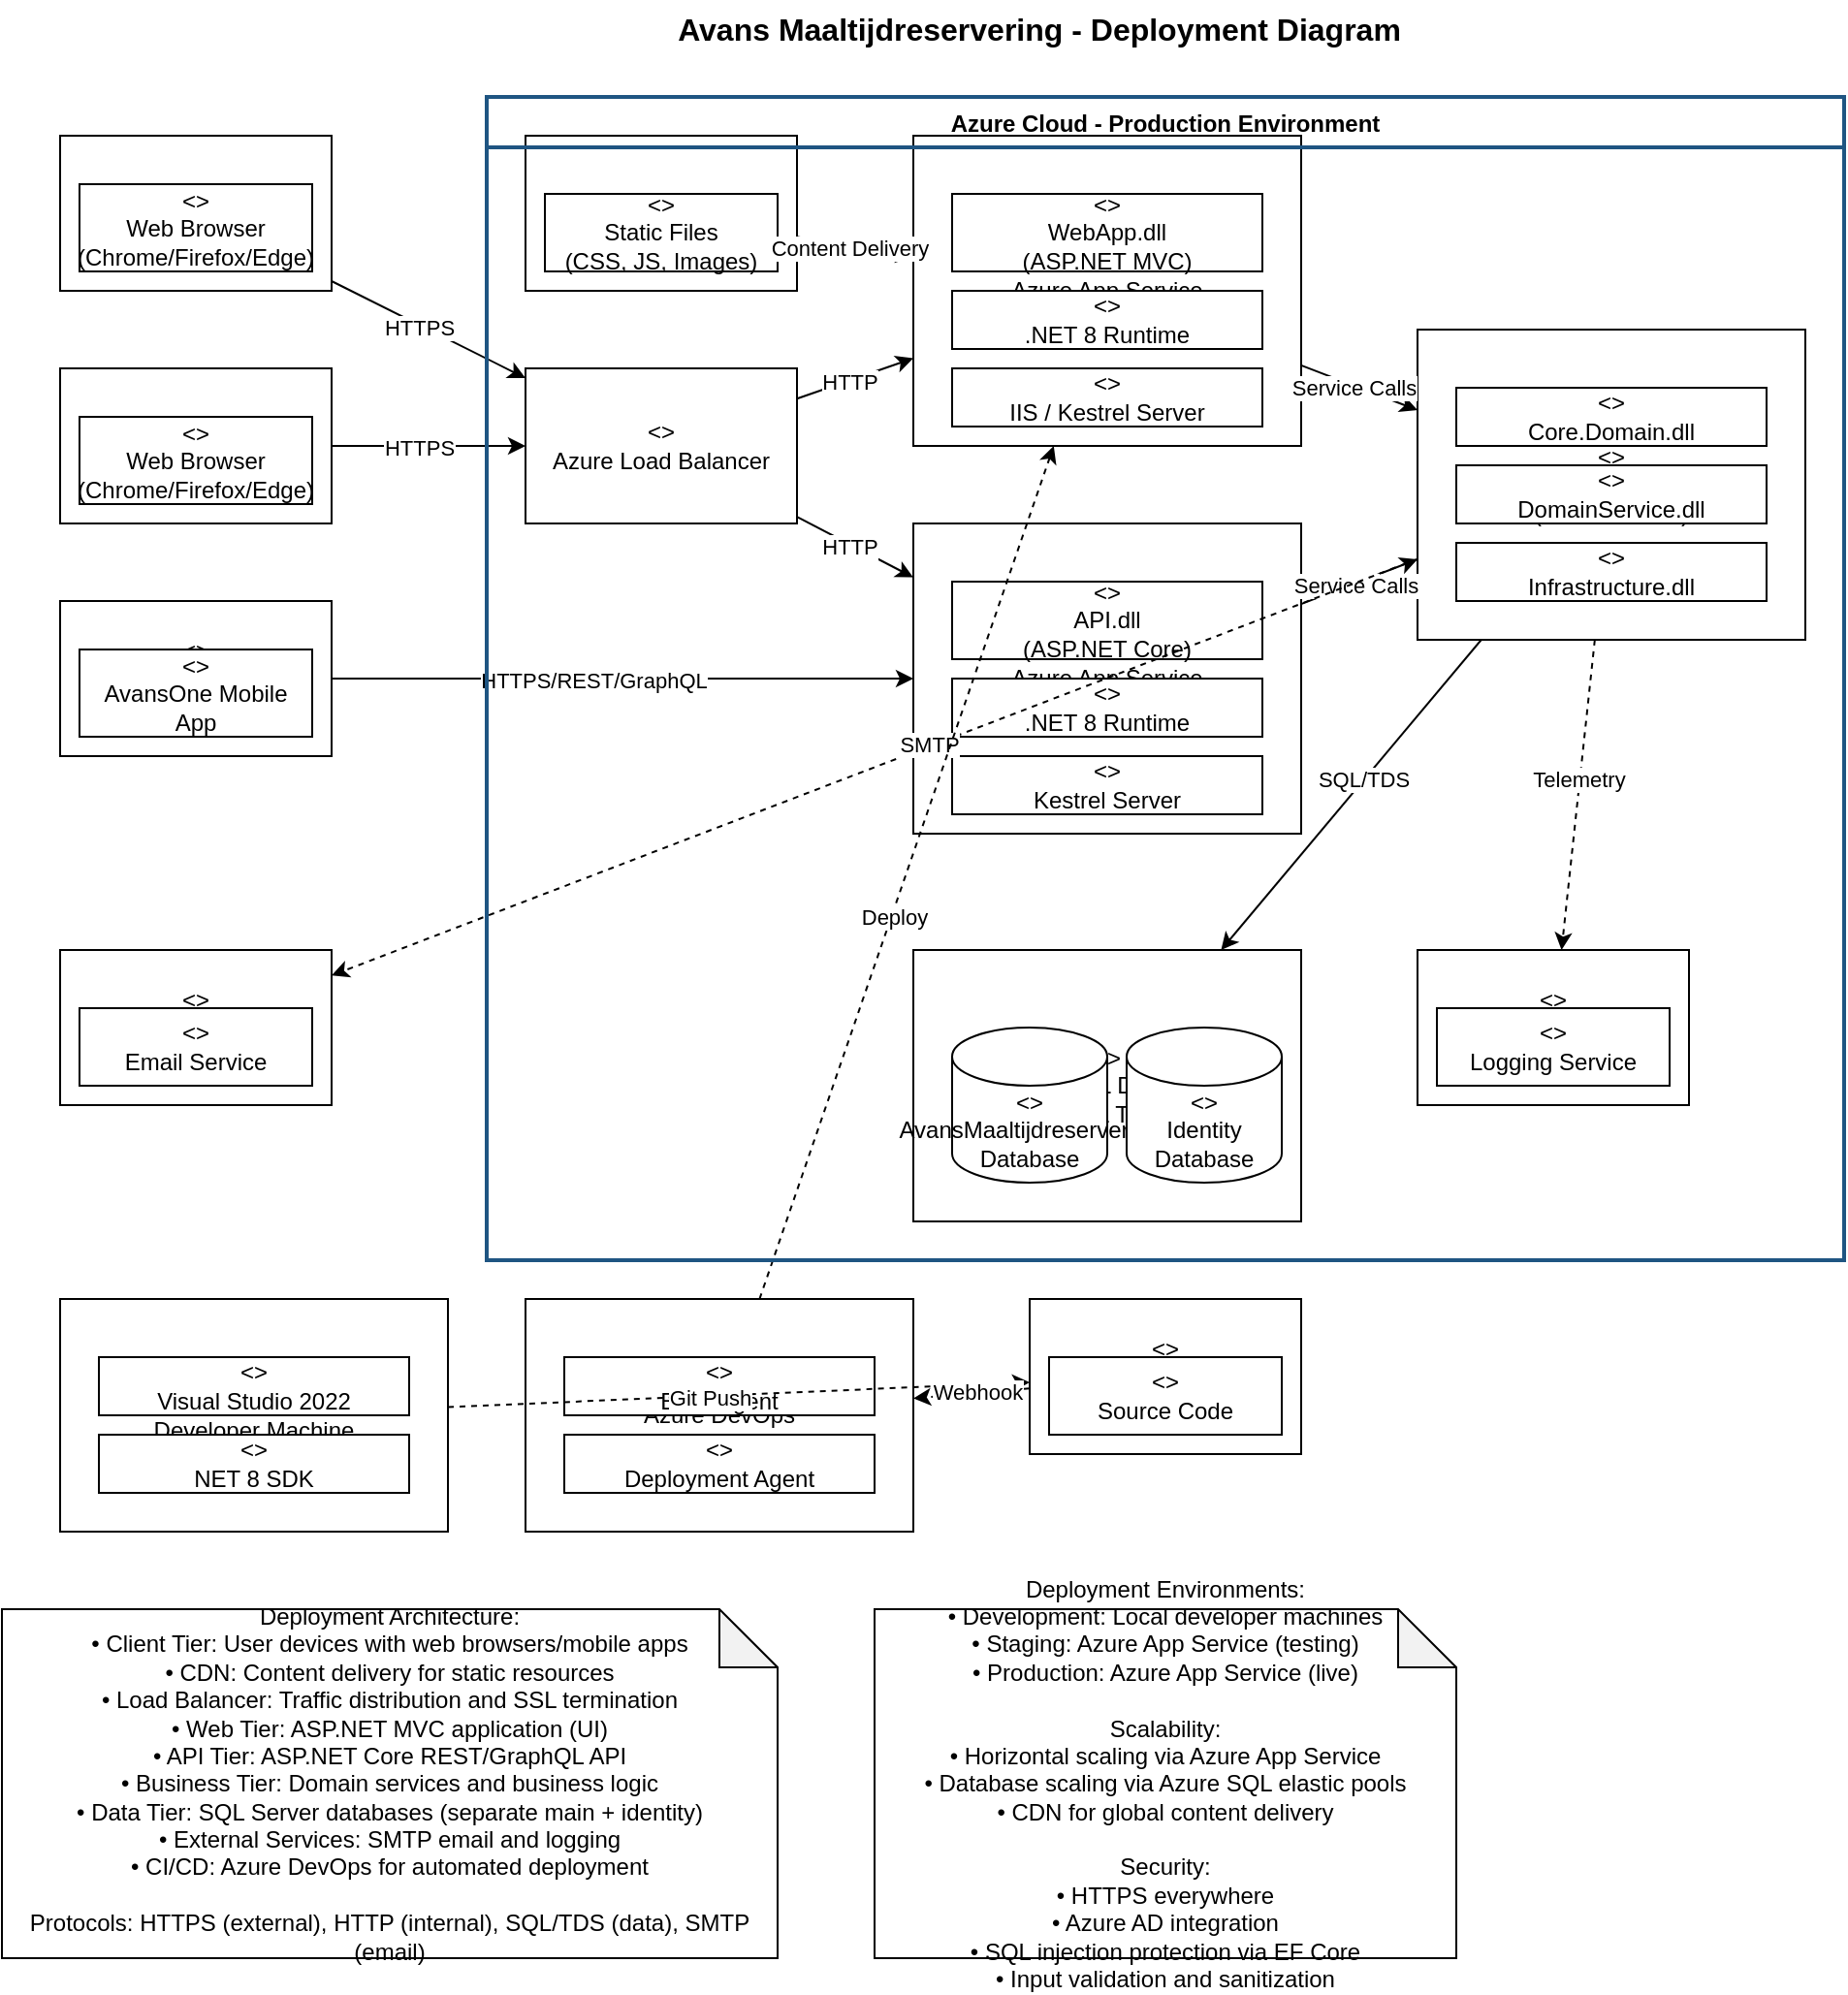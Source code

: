 <?xml version="1.0" encoding="UTF-8"?>
<mxfile version="22.1.16">
  <diagram name="Deployment Diagram - Entire System" id="deployment-system">
    <mxGraphModel dx="1422" dy="794" grid="1" gridSize="10" guides="1" tooltips="1" connect="1" arrows="1" fold="1" page="1" pageScale="1" pageWidth="1169" pageHeight="1654" math="0" shadow="0">
      <root>
        <mxCell id="0" />
        <mxCell id="1" parent="0" />
        
        <!-- Title -->
        <mxCell id="title" value="Avans Maaltijdreservering - Deployment Diagram" style="text;html=1;align=center;verticalAlign=middle;whiteSpace=wrap;rounded=0;fontStyle=1;fontSize=16;" vertex="1" parent="1">
          <mxGeometry x="350" y="30" width="470" height="30" as="geometry" />
        </mxCell>

        <!-- Client Devices -->
        <mxCell id="student-laptop" value="&lt;&lt;device&gt;&gt;&#xa;Student Laptop/PC" style="html=1;dropTarget=0;whiteSpace=wrap;" vertex="1" parent="1">
          <mxGeometry x="80" y="100" width="140" height="80" as="geometry" />
        </mxCell>
        <mxCell id="student-browser" value="&lt;&lt;execution environment&gt;&gt;&#xa;Web Browser&#xa;(Chrome/Firefox/Edge)" style="html=1;dropTarget=0;whiteSpace=wrap;" vertex="1" parent="student-laptop">
          <mxGeometry x="10" y="25" width="120" height="45" as="geometry" />
        </mxCell>

        <mxCell id="employee-laptop" value="&lt;&lt;device&gt;&gt;&#xa;Employee Laptop/PC" style="html=1;dropTarget=0;whiteSpace=wrap;" vertex="1" parent="1">
          <mxGeometry x="80" y="220" width="140" height="80" as="geometry" />
        </mxCell>
        <mxCell id="employee-browser" value="&lt;&lt;execution environment&gt;&gt;&#xa;Web Browser&#xa;(Chrome/Firefox/Edge)" style="html=1;dropTarget=0;whiteSpace=wrap;" vertex="1" parent="employee-laptop">
          <mxGeometry x="10" y="25" width="120" height="45" as="geometry" />
        </mxCell>

        <mxCell id="mobile-device" value="&lt;&lt;device&gt;&gt;&#xa;Mobile Device&#xa;(Android/iOS)" style="html=1;dropTarget=0;whiteSpace=wrap;" vertex="1" parent="1">
          <mxGeometry x="80" y="340" width="140" height="80" as="geometry" />
        </mxCell>
        <mxCell id="mobile-app" value="&lt;&lt;artifact&gt;&gt;&#xa;AvansOne Mobile App" style="html=1;dropTarget=0;whiteSpace=wrap;" vertex="1" parent="mobile-device">
          <mxGeometry x="10" y="25" width="120" height="45" as="geometry" />
        </mxCell>

        <!-- Load Balancer -->
        <mxCell id="load-balancer" value="&lt;&lt;device&gt;&gt;&#xa;Azure Load Balancer" style="html=1;dropTarget=0;whiteSpace=wrap;" vertex="1" parent="1">
          <mxGeometry x="320" y="220" width="140" height="80" as="geometry" />
        </mxCell>

        <!-- Web Server Node -->
        <mxCell id="web-server-node" value="&lt;&lt;node&gt;&gt;&#xa;Azure App Service&#xa;(Web Tier)" style="html=1;dropTarget=0;whiteSpace=wrap;" vertex="1" parent="1">
          <mxGeometry x="520" y="100" width="200" height="160" as="geometry" />
        </mxCell>
        <mxCell id="webapp-artifact" value="&lt;&lt;artifact&gt;&gt;&#xa;WebApp.dll&#xa;(ASP.NET MVC)" style="html=1;dropTarget=0;whiteSpace=wrap;" vertex="1" parent="web-server-node">
          <mxGeometry x="20" y="30" width="160" height="40" as="geometry" />
        </mxCell>
        <mxCell id="webapp-runtime" value="&lt;&lt;execution environment&gt;&gt;&#xa;.NET 8 Runtime" style="html=1;dropTarget=0;whiteSpace=wrap;" vertex="1" parent="web-server-node">
          <mxGeometry x="20" y="80" width="160" height="30" as="geometry" />
        </mxCell>
        <mxCell id="webapp-iis" value="&lt;&lt;execution environment&gt;&gt;&#xa;IIS / Kestrel Server" style="html=1;dropTarget=0;whiteSpace=wrap;" vertex="1" parent="web-server-node">
          <mxGeometry x="20" y="120" width="160" height="30" as="geometry" />
        </mxCell>

        <!-- API Server Node -->
        <mxCell id="api-server-node" value="&lt;&lt;node&gt;&gt;&#xa;Azure App Service&#xa;(API Tier)" style="html=1;dropTarget=0;whiteSpace=wrap;" vertex="1" parent="1">
          <mxGeometry x="520" y="300" width="200" height="160" as="geometry" />
        </mxCell>
        <mxCell id="api-artifact" value="&lt;&lt;artifact&gt;&gt;&#xa;API.dll&#xa;(ASP.NET Core)" style="html=1;dropTarget=0;whiteSpace=wrap;" vertex="1" parent="api-server-node">
          <mxGeometry x="20" y="30" width="160" height="40" as="geometry" />
        </mxCell>
        <mxCell id="api-runtime" value="&lt;&lt;execution environment&gt;&gt;&#xa;.NET 8 Runtime" style="html=1;dropTarget=0;whiteSpace=wrap;" vertex="1" parent="api-server-node">
          <mxGeometry x="20" y="80" width="160" height="30" as="geometry" />
        </mxCell>
        <mxCell id="api-server" value="&lt;&lt;execution environment&gt;&gt;&#xa;Kestrel Server" style="html=1;dropTarget=0;whiteSpace=wrap;" vertex="1" parent="api-server-node">
          <mxGeometry x="20" y="120" width="160" height="30" as="geometry" />
        </mxCell>

        <!-- Business Logic Server Node -->
        <mxCell id="business-server-node" value="&lt;&lt;node&gt;&gt;&#xa;Azure App Service&#xa;(Business Tier)" style="html=1;dropTarget=0;whiteSpace=wrap;" vertex="1" parent="1">
          <mxGeometry x="780" y="200" width="200" height="160" as="geometry" />
        </mxCell>
        <mxCell id="domain-artifact" value="&lt;&lt;artifact&gt;&gt;&#xa;Core.Domain.dll" style="html=1;dropTarget=0;whiteSpace=wrap;" vertex="1" parent="business-server-node">
          <mxGeometry x="20" y="30" width="160" height="30" as="geometry" />
        </mxCell>
        <mxCell id="services-artifact" value="&lt;&lt;artifact&gt;&gt;&#xa;DomainService.dll" style="html=1;dropTarget=0;whiteSpace=wrap;" vertex="1" parent="business-server-node">
          <mxGeometry x="20" y="70" width="160" height="30" as="geometry" />
        </mxCell>
        <mxCell id="infra-artifact" value="&lt;&lt;artifact&gt;&gt;&#xa;Infrastructure.dll" style="html=1;dropTarget=0;whiteSpace=wrap;" vertex="1" parent="business-server-node">
          <mxGeometry x="20" y="110" width="160" height="30" as="geometry" />
        </mxCell>

        <!-- Database Server Node -->
        <mxCell id="db-server-node" value="&lt;&lt;node&gt;&gt;&#xa;Azure SQL Database&#xa;(Data Tier)" style="html=1;dropTarget=0;whiteSpace=wrap;" vertex="1" parent="1">
          <mxGeometry x="520" y="520" width="200" height="140" as="geometry" />
        </mxCell>
        <mxCell id="main-db" value="&lt;&lt;artifact&gt;&gt;&#xa;AvansMaaltijdreservering&#xa;Database" style="shape=cylinder3;whiteSpace=wrap;html=1;boundedLbl=1;backgroundOutline=1;size=15;" vertex="1" parent="db-server-node">
          <mxGeometry x="20" y="40" width="80" height="80" as="geometry" />
        </mxCell>
        <mxCell id="identity-db" value="&lt;&lt;artifact&gt;&gt;&#xa;Identity&#xa;Database" style="shape=cylinder3;whiteSpace=wrap;html=1;boundedLbl=1;backgroundOutline=1;size=15;" vertex="1" parent="db-server-node">
          <mxGeometry x="110" y="40" width="80" height="80" as="geometry" />
        </mxCell>

        <!-- External Services -->
        <mxCell id="email-server" value="&lt;&lt;node&gt;&gt;&#xa;SMTP Server&#xa;(External)" style="html=1;dropTarget=0;whiteSpace=wrap;" vertex="1" parent="1">
          <mxGeometry x="80" y="520" width="140" height="80" as="geometry" />
        </mxCell>
        <mxCell id="email-service" value="&lt;&lt;artifact&gt;&gt;&#xa;Email Service" style="html=1;dropTarget=0;whiteSpace=wrap;" vertex="1" parent="email-server">
          <mxGeometry x="10" y="30" width="120" height="40" as="geometry" />
        </mxCell>

        <mxCell id="log-server" value="&lt;&lt;node&gt;&gt;&#xa;Azure Monitor /&#xa;Application Insights" style="html=1;dropTarget=0;whiteSpace=wrap;" vertex="1" parent="1">
          <mxGeometry x="780" y="520" width="140" height="80" as="geometry" />
        </mxCell>
        <mxCell id="log-service" value="&lt;&lt;artifact&gt;&gt;&#xa;Logging Service" style="html=1;dropTarget=0;whiteSpace=wrap;" vertex="1" parent="log-server">
          <mxGeometry x="10" y="30" width="120" height="40" as="geometry" />
        </mxCell>

        <!-- CDN -->
        <mxCell id="cdn-node" value="&lt;&lt;node&gt;&gt;&#xa;Azure CDN" style="html=1;dropTarget=0;whiteSpace=wrap;" vertex="1" parent="1">
          <mxGeometry x="320" y="100" width="140" height="80" as="geometry" />
        </mxCell>
        <mxCell id="static-files" value="&lt;&lt;artifact&gt;&gt;&#xa;Static Files&#xa;(CSS, JS, Images)" style="html=1;dropTarget=0;whiteSpace=wrap;" vertex="1" parent="cdn-node">
          <mxGeometry x="10" y="30" width="120" height="40" as="geometry" />
        </mxCell>

        <!-- Development Environment -->
        <mxCell id="dev-env" value="&lt;&lt;node&gt;&gt;&#xa;Developer Machine" style="html=1;dropTarget=0;whiteSpace=wrap;" vertex="1" parent="1">
          <mxGeometry x="80" y="700" width="200" height="120" as="geometry" />
        </mxCell>
        <mxCell id="visual-studio" value="&lt;&lt;execution environment&gt;&gt;&#xa;Visual Studio 2022" style="html=1;dropTarget=0;whiteSpace=wrap;" vertex="1" parent="dev-env">
          <mxGeometry x="20" y="30" width="160" height="30" as="geometry" />
        </mxCell>
        <mxCell id="dotnet-sdk" value="&lt;&lt;execution environment&gt;&gt;&#xa;NET 8 SDK" style="html=1;dropTarget=0;whiteSpace=wrap;" vertex="1" parent="dev-env">
          <mxGeometry x="20" y="70" width="160" height="30" as="geometry" />
        </mxCell>

        <!-- CI/CD Pipeline -->
        <mxCell id="cicd-node" value="&lt;&lt;node&gt;&gt;&#xa;Azure DevOps&#xa;(CI/CD Pipeline)" style="html=1;dropTarget=0;whiteSpace=wrap;" vertex="1" parent="1">
          <mxGeometry x="320" y="700" width="200" height="120" as="geometry" />
        </mxCell>
        <mxCell id="build-agent" value="&lt;&lt;execution environment&gt;&gt;&#xa;Build Agent" style="html=1;dropTarget=0;whiteSpace=wrap;" vertex="1" parent="cicd-node">
          <mxGeometry x="20" y="30" width="160" height="30" as="geometry" />
        </mxCell>
        <mxCell id="deployment-agent" value="&lt;&lt;execution environment&gt;&gt;&#xa;Deployment Agent" style="html=1;dropTarget=0;whiteSpace=wrap;" vertex="1" parent="cicd-node">
          <mxGeometry x="20" y="70" width="160" height="30" as="geometry" />
        </mxCell>

        <!-- Version Control -->
        <mxCell id="git-repo" value="&lt;&lt;node&gt;&gt;&#xa;Git Repository&#xa;(GitHub)" style="html=1;dropTarget=0;whiteSpace=wrap;" vertex="1" parent="1">
          <mxGeometry x="580" y="700" width="140" height="80" as="geometry" />
        </mxCell>
        <mxCell id="source-code" value="&lt;&lt;artifact&gt;&gt;&#xa;Source Code" style="html=1;dropTarget=0;whiteSpace=wrap;" vertex="1" parent="git-repo">
          <mxGeometry x="10" y="30" width="120" height="40" as="geometry" />
        </mxCell>

        <!-- Connections -->
        <!-- Client to Load Balancer -->
        <mxCell id="conn1" value="" style="endArrow=classic;html=1;rounded=0;" edge="1" parent="1" source="student-laptop" target="load-balancer">
          <mxGeometry width="50" height="50" relative="1" as="geometry">
            <mxPoint x="250" y="140" as="sourcePoint" />
            <mxPoint x="300" y="90" as="targetPoint" />
          </mxGeometry>
        </mxCell>
        <mxCell id="conn1-label" value="HTTPS" style="edgeLabel;html=1;align=center;verticalAlign=middle;resizable=0;points=[];" vertex="1" connectable="0" parent="conn1">
          <mxGeometry x="-0.1" y="-1" relative="1" as="geometry">
            <mxPoint as="offset" />
          </mxGeometry>
        </mxCell>

        <mxCell id="conn2" value="" style="endArrow=classic;html=1;rounded=0;" edge="1" parent="1" source="employee-laptop" target="load-balancer">
          <mxGeometry width="50" height="50" relative="1" as="geometry">
            <mxPoint x="220" y="260" as="sourcePoint" />
            <mxPoint x="320" y="260" as="targetPoint" />
          </mxGeometry>
        </mxCell>
        <mxCell id="conn2-label" value="HTTPS" style="edgeLabel;html=1;align=center;verticalAlign=middle;resizable=0;points=[];" vertex="1" connectable="0" parent="conn2">
          <mxGeometry x="-0.1" y="-1" relative="1" as="geometry">
            <mxPoint as="offset" />
          </mxGeometry>
        </mxCell>

        <mxCell id="conn3" value="" style="endArrow=classic;html=1;rounded=0;" edge="1" parent="1" source="mobile-device" target="api-server-node">
          <mxGeometry width="50" height="50" relative="1" as="geometry">
            <mxPoint x="220" y="380" as="sourcePoint" />
            <mxPoint x="520" y="380" as="targetPoint" />
          </mxGeometry>
        </mxCell>
        <mxCell id="conn3-label" value="HTTPS/REST/GraphQL" style="edgeLabel;html=1;align=center;verticalAlign=middle;resizable=0;points=[];" vertex="1" connectable="0" parent="conn3">
          <mxGeometry x="-0.1" y="-1" relative="1" as="geometry">
            <mxPoint as="offset" />
          </mxGeometry>
        </mxCell>

        <!-- Load Balancer to Web Servers -->
        <mxCell id="conn4" value="" style="endArrow=classic;html=1;rounded=0;" edge="1" parent="1" source="load-balancer" target="web-server-node">
          <mxGeometry width="50" height="50" relative="1" as="geometry">
            <mxPoint x="460" y="220" as="sourcePoint" />
            <mxPoint x="520" y="180" as="targetPoint" />
          </mxGeometry>
        </mxCell>
        <mxCell id="conn4-label" value="HTTP" style="edgeLabel;html=1;align=center;verticalAlign=middle;resizable=0;points=[];" vertex="1" connectable="0" parent="conn4">
          <mxGeometry x="-0.1" y="-1" relative="1" as="geometry">
            <mxPoint as="offset" />
          </mxGeometry>
        </mxCell>

        <mxCell id="conn5" value="" style="endArrow=classic;html=1;rounded=0;" edge="1" parent="1" source="load-balancer" target="api-server-node">
          <mxGeometry width="50" height="50" relative="1" as="geometry">
            <mxPoint x="460" y="280" as="sourcePoint" />
            <mxPoint x="520" y="340" as="targetPoint" />
          </mxGeometry>
        </mxCell>
        <mxCell id="conn5-label" value="HTTP" style="edgeLabel;html=1;align=center;verticalAlign=middle;resizable=0;points=[];" vertex="1" connectable="0" parent="conn5">
          <mxGeometry x="-0.1" y="-1" relative="1" as="geometry">
            <mxPoint as="offset" />
          </mxGeometry>
        </mxCell>

        <!-- Web/API to Business Logic -->
        <mxCell id="conn6" value="" style="endArrow=classic;html=1;rounded=0;" edge="1" parent="1" source="web-server-node" target="business-server-node">
          <mxGeometry width="50" height="50" relative="1" as="geometry">
            <mxPoint x="720" y="180" as="sourcePoint" />
            <mxPoint x="780" y="240" as="targetPoint" />
          </mxGeometry>
        </mxCell>
        <mxCell id="conn6-label" value="Service Calls" style="edgeLabel;html=1;align=center;verticalAlign=middle;resizable=0;points=[];" vertex="1" connectable="0" parent="conn6">
          <mxGeometry x="-0.1" y="-1" relative="1" as="geometry">
            <mxPoint as="offset" />
          </mxGeometry>
        </mxCell>

        <mxCell id="conn7" value="" style="endArrow=classic;html=1;rounded=0;" edge="1" parent="1" source="api-server-node" target="business-server-node">
          <mxGeometry width="50" height="50" relative="1" as="geometry">
            <mxPoint x="720" y="380" as="sourcePoint" />
            <mxPoint x="780" y="320" as="targetPoint" />
          </mxGeometry>
        </mxCell>
        <mxCell id="conn7-label" value="Service Calls" style="edgeLabel;html=1;align=center;verticalAlign=middle;resizable=0;points=[];" vertex="1" connectable="0" parent="conn7">
          <mxGeometry x="-0.1" y="-1" relative="1" as="geometry">
            <mxPoint as="offset" />
          </mxGeometry>
        </mxCell>

        <!-- Business Logic to Database -->
        <mxCell id="conn8" value="" style="endArrow=classic;html=1;rounded=0;" edge="1" parent="1" source="business-server-node" target="db-server-node">
          <mxGeometry width="50" height="50" relative="1" as="geometry">
            <mxPoint x="820" y="360" as="sourcePoint" />
            <mxPoint x="660" y="520" as="targetPoint" />
          </mxGeometry>
        </mxCell>
        <mxCell id="conn8-label" value="SQL/TDS" style="edgeLabel;html=1;align=center;verticalAlign=middle;resizable=0;points=[];" vertex="1" connectable="0" parent="conn8">
          <mxGeometry x="-0.1" y="-1" relative="1" as="geometry">
            <mxPoint as="offset" />
          </mxGeometry>
        </mxCell>

        <!-- CDN Connection -->
        <mxCell id="conn9" value="" style="endArrow=classic;html=1;rounded=0;dashed=1;" edge="1" parent="1" source="cdn-node" target="web-server-node">
          <mxGeometry width="50" height="50" relative="1" as="geometry">
            <mxPoint x="460" y="140" as="sourcePoint" />
            <mxPoint x="520" y="140" as="targetPoint" />
          </mxGeometry>
        </mxCell>
        <mxCell id="conn9-label" value="Content Delivery" style="edgeLabel;html=1;align=center;verticalAlign=middle;resizable=0;points=[];" vertex="1" connectable="0" parent="conn9">
          <mxGeometry x="-0.1" y="-1" relative="1" as="geometry">
            <mxPoint as="offset" />
          </mxGeometry>
        </mxCell>

        <!-- External Services -->
        <mxCell id="conn10" value="" style="endArrow=classic;html=1;rounded=0;dashed=1;" edge="1" parent="1" source="business-server-node" target="email-server">
          <mxGeometry width="50" height="50" relative="1" as="geometry">
            <mxPoint x="780" y="360" as="sourcePoint" />
            <mxPoint x="220" y="520" as="targetPoint" />
          </mxGeometry>
        </mxCell>
        <mxCell id="conn10-label" value="SMTP" style="edgeLabel;html=1;align=center;verticalAlign=middle;resizable=0;points=[];" vertex="1" connectable="0" parent="conn10">
          <mxGeometry x="-0.1" y="-1" relative="1" as="geometry">
            <mxPoint as="offset" />
          </mxGeometry>
        </mxCell>

        <mxCell id="conn11" value="" style="endArrow=classic;html=1;rounded=0;dashed=1;" edge="1" parent="1" source="business-server-node" target="log-server">
          <mxGeometry width="50" height="50" relative="1" as="geometry">
            <mxPoint x="880" y="360" as="sourcePoint" />
            <mxPoint x="850" y="520" as="targetPoint" />
          </mxGeometry>
        </mxCell>
        <mxCell id="conn11-label" value="Telemetry" style="edgeLabel;html=1;align=center;verticalAlign=middle;resizable=0;points=[];" vertex="1" connectable="0" parent="conn11">
          <mxGeometry x="-0.1" y="-1" relative="1" as="geometry">
            <mxPoint as="offset" />
          </mxGeometry>
        </mxCell>

        <!-- Development Flow -->
        <mxCell id="conn12" value="" style="endArrow=classic;html=1;rounded=0;dashed=1;" edge="1" parent="1" source="dev-env" target="git-repo">
          <mxGeometry width="50" height="50" relative="1" as="geometry">
            <mxPoint x="280" y="740" as="sourcePoint" />
            <mxPoint x="580" y="740" as="targetPoint" />
          </mxGeometry>
        </mxCell>
        <mxCell id="conn12-label" value="Git Push" style="edgeLabel;html=1;align=center;verticalAlign=middle;resizable=0;points=[];" vertex="1" connectable="0" parent="conn12">
          <mxGeometry x="-0.1" y="-1" relative="1" as="geometry">
            <mxPoint as="offset" />
          </mxGeometry>
        </mxCell>

        <mxCell id="conn13" value="" style="endArrow=classic;html=1;rounded=0;dashed=1;" edge="1" parent="1" source="git-repo" target="cicd-node">
          <mxGeometry width="50" height="50" relative="1" as="geometry">
            <mxPoint x="580" y="750" as="sourcePoint" />
            <mxPoint x="520" y="750" as="targetPoint" />
          </mxGeometry>
        </mxCell>
        <mxCell id="conn13-label" value="Webhook" style="edgeLabel;html=1;align=center;verticalAlign=middle;resizable=0;points=[];" vertex="1" connectable="0" parent="conn13">
          <mxGeometry x="-0.1" y="-1" relative="1" as="geometry">
            <mxPoint as="offset" />
          </mxGeometry>
        </mxCell>

        <mxCell id="conn14" value="" style="endArrow=classic;html=1;rounded=0;dashed=1;" edge="1" parent="1" source="cicd-node" target="web-server-node">
          <mxGeometry width="50" height="50" relative="1" as="geometry">
            <mxPoint x="420" y="700" as="sourcePoint" />
            <mxPoint x="600" y="260" as="targetPoint" />
          </mxGeometry>
        </mxCell>
        <mxCell id="conn14-label" value="Deploy" style="edgeLabel;html=1;align=center;verticalAlign=middle;resizable=0;points=[];" vertex="1" connectable="0" parent="conn14">
          <mxGeometry x="-0.1" y="-1" relative="1" as="geometry">
            <mxPoint as="offset" />
          </mxGeometry>
        </mxCell>

        <!-- Production Environment Boundary -->
        <mxCell id="prod-boundary" value="Azure Cloud - Production Environment" style="swimlane;fontStyle=1;align=center;verticalAlign=top;childLayout=stackLayout;horizontal=1;startSize=26;horizontalStack=0;resizeParent=1;resizeParentMax=0;resizeLast=0;collapsible=1;marginBottom=0;whiteSpace=wrap;html=1;fillColor=none;strokeColor=#1f5582;strokeWidth=2;" vertex="1" parent="1">
          <mxGeometry x="300" y="80" width="700" height="600" as="geometry" />
        </mxCell>

        <!-- Legend -->
        <mxCell id="deploy-legend" value="Deployment Architecture:&#xa;• Client Tier: User devices with web browsers/mobile apps&#xa;• CDN: Content delivery for static resources&#xa;• Load Balancer: Traffic distribution and SSL termination&#xa;• Web Tier: ASP.NET MVC application (UI)&#xa;• API Tier: ASP.NET Core REST/GraphQL API&#xa;• Business Tier: Domain services and business logic&#xa;• Data Tier: SQL Server databases (separate main + identity)&#xa;• External Services: SMTP email and logging&#xa;• CI/CD: Azure DevOps for automated deployment&#xa;&#xa;Protocols: HTTPS (external), HTTP (internal), SQL/TDS (data), SMTP (email)" style="shape=note;whiteSpace=wrap;html=1;backgroundOutline=1;darkOpacity=0.05;" vertex="1" parent="1">
          <mxGeometry x="50" y="860" width="400" height="180" as="geometry" />
        </mxCell>

        <!-- Environment Notes -->
        <mxCell id="env-notes" value="Deployment Environments:&#xa;• Development: Local developer machines&#xa;• Staging: Azure App Service (testing)&#xa;• Production: Azure App Service (live)&#xa;&#xa;Scalability:&#xa;• Horizontal scaling via Azure App Service&#xa;• Database scaling via Azure SQL elastic pools&#xa;• CDN for global content delivery&#xa;&#xa;Security:&#xa;• HTTPS everywhere&#xa;• Azure AD integration&#xa;• SQL injection protection via EF Core&#xa;• Input validation and sanitization" style="shape=note;whiteSpace=wrap;html=1;backgroundOutline=1;darkOpacity=0.05;" vertex="1" parent="1">
          <mxGeometry x="500" y="860" width="300" height="180" as="geometry" />
        </mxCell>
      </root>
    </mxGraphModel>
  </diagram>
</mxfile>